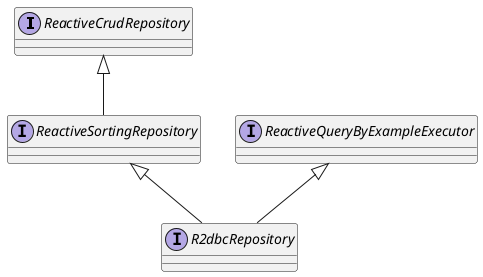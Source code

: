 @startuml
'https://plantuml.com/class-diagram

interface ReactiveCrudRepository
interface ReactiveSortingRepository
interface R2dbcRepository
interface ReactiveQueryByExampleExecutor

ReactiveSortingRepository <|-- R2dbcRepository
ReactiveQueryByExampleExecutor <|-- R2dbcRepository
ReactiveCrudRepository <|-- ReactiveSortingRepository



@enduml